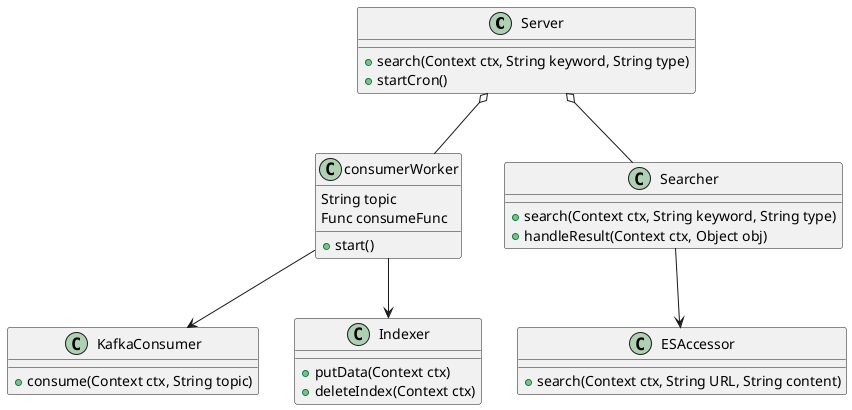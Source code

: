 @startuml

class Server {
    + search(Context ctx, String keyword, String type)
    + startCron()
}

Server o-- consumerWorker
Server o-- Searcher

class Searcher {
    + search(Context ctx, String keyword, String type)
    + handleResult(Context ctx, Object obj)
}

Searcher --> ESAccessor

class ESAccessor {
    + search(Context ctx, String URL, String content)
}

class consumerWorker {
    String topic
    Func consumeFunc

    + start()
}

class KafkaConsumer {
    + consume(Context ctx, String topic)
}

consumerWorker --> KafkaConsumer
consumerWorker --> Indexer

class Indexer {
    + putData(Context ctx)
    + deleteIndex(Context ctx)
}

@enduml